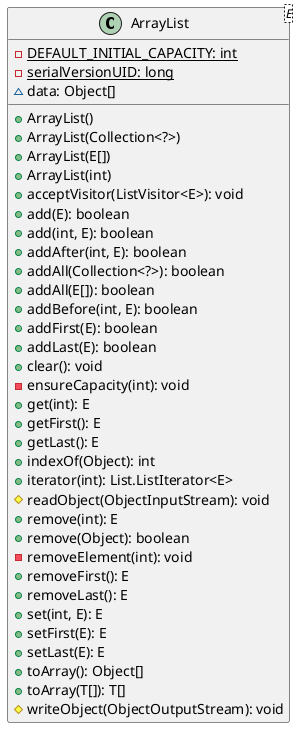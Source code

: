 @startuml

    class ArrayList<E> {
        {static} -DEFAULT_INITIAL_CAPACITY: int
        {static} -serialVersionUID: long
        ~data: Object[]
        +ArrayList()
        +ArrayList(Collection<?>)
        +ArrayList(E[])
        +ArrayList(int)
        +acceptVisitor(ListVisitor<E>): void
        +add(E): boolean
        +add(int, E): boolean
        +addAfter(int, E): boolean
        +addAll(Collection<?>): boolean
        +addAll(E[]): boolean
        +addBefore(int, E): boolean
        +addFirst(E): boolean
        +addLast(E): boolean
        +clear(): void
        -ensureCapacity(int): void
        +get(int): E
        +getFirst(): E
        +getLast(): E
        +indexOf(Object): int
        +iterator(int): List.ListIterator<E>
        #readObject(ObjectInputStream): void
        +remove(int): E
        +remove(Object): boolean
        -removeElement(int): void
        +removeFirst(): E
        +removeLast(): E
        +set(int, E): E
        +setFirst(E): E
        +setLast(E): E
        +toArray(): Object[]
        +toArray(T[]): T[]
        #writeObject(ObjectOutputStream): void
    }

@enduml
